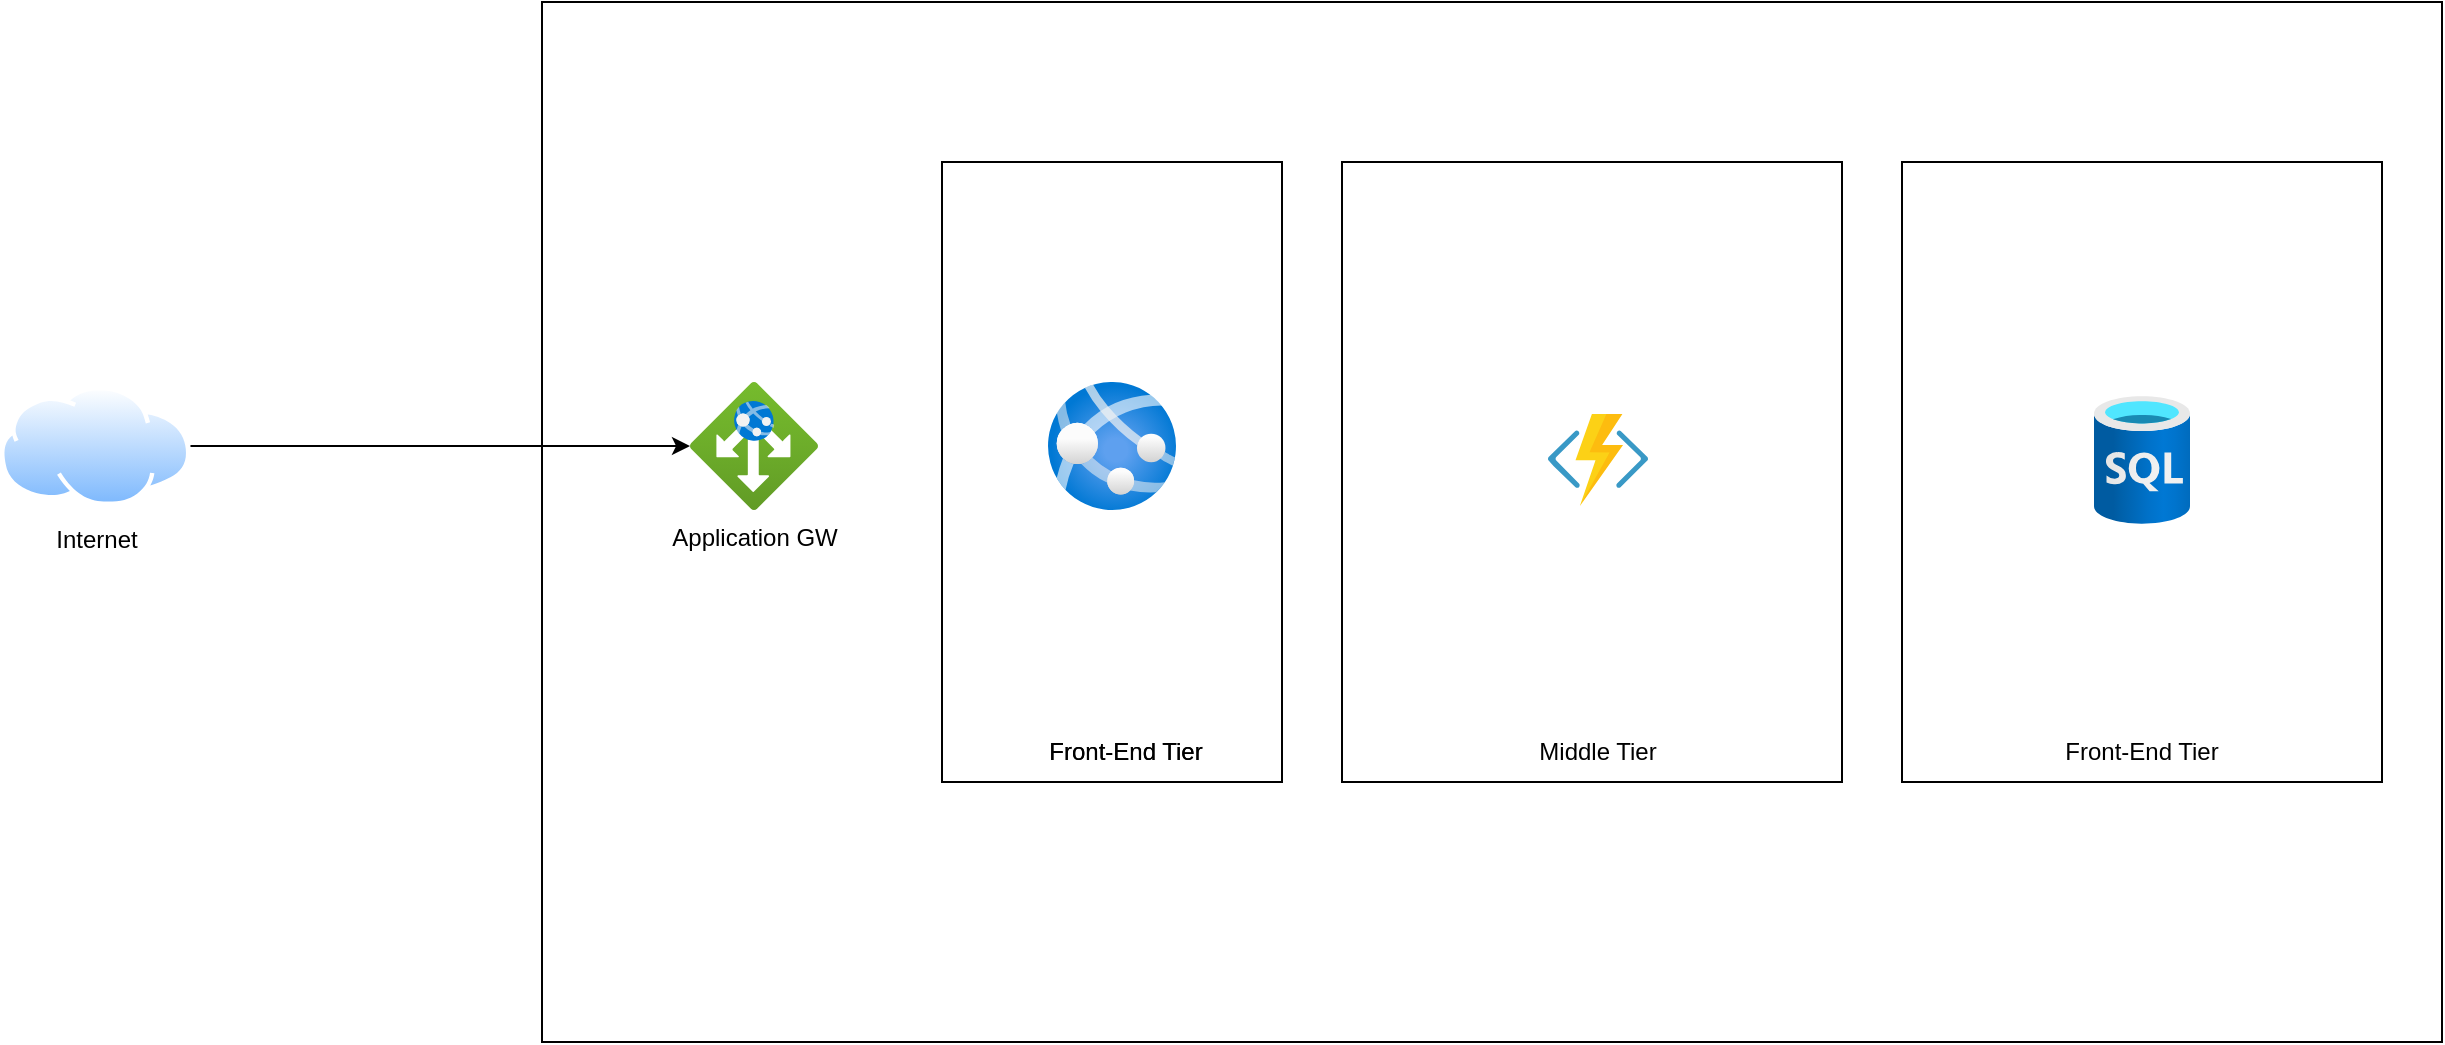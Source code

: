 <mxfile version="21.6.5" type="github">
  <diagram name="Page-1" id="alPhshSXl5excG2jQ6qK">
    <mxGraphModel dx="1908" dy="1012" grid="1" gridSize="10" guides="1" tooltips="1" connect="1" arrows="1" fold="1" page="1" pageScale="1" pageWidth="827" pageHeight="1169" math="0" shadow="0">
      <root>
        <mxCell id="0" />
        <mxCell id="1" parent="0" />
        <mxCell id="oIyeds10D-Jy80htqhCC-4" value="" style="rounded=0;whiteSpace=wrap;html=1;" vertex="1" parent="1">
          <mxGeometry x="340" y="40" width="950" height="520" as="geometry" />
        </mxCell>
        <mxCell id="oIyeds10D-Jy80htqhCC-5" value="" style="rounded=0;whiteSpace=wrap;html=1;" vertex="1" parent="1">
          <mxGeometry x="540" y="120" width="170" height="310" as="geometry" />
        </mxCell>
        <mxCell id="oIyeds10D-Jy80htqhCC-6" value="" style="rounded=0;whiteSpace=wrap;html=1;" vertex="1" parent="1">
          <mxGeometry x="740" y="120" width="250" height="310" as="geometry" />
        </mxCell>
        <mxCell id="oIyeds10D-Jy80htqhCC-7" value="" style="rounded=0;whiteSpace=wrap;html=1;" vertex="1" parent="1">
          <mxGeometry x="1020" y="120" width="240" height="310" as="geometry" />
        </mxCell>
        <mxCell id="oIyeds10D-Jy80htqhCC-21" value="Front-End Tier&lt;br&gt;" style="text;strokeColor=none;align=center;fillColor=none;html=1;verticalAlign=middle;whiteSpace=wrap;rounded=0;" vertex="1" parent="1">
          <mxGeometry x="584" y="400" width="96" height="30" as="geometry" />
        </mxCell>
        <mxCell id="oIyeds10D-Jy80htqhCC-22" value="Middle Tier" style="text;strokeColor=none;align=center;fillColor=none;html=1;verticalAlign=middle;whiteSpace=wrap;rounded=0;" vertex="1" parent="1">
          <mxGeometry x="820" y="400" width="96" height="30" as="geometry" />
        </mxCell>
        <mxCell id="oIyeds10D-Jy80htqhCC-23" value="Front-End Tier&lt;br&gt;" style="text;strokeColor=none;align=center;fillColor=none;html=1;verticalAlign=middle;whiteSpace=wrap;rounded=0;" vertex="1" parent="1">
          <mxGeometry x="584" y="400" width="96" height="30" as="geometry" />
        </mxCell>
        <mxCell id="oIyeds10D-Jy80htqhCC-24" value="Front-End Tier&lt;br&gt;" style="text;strokeColor=none;align=center;fillColor=none;html=1;verticalAlign=middle;whiteSpace=wrap;rounded=0;" vertex="1" parent="1">
          <mxGeometry x="1092" y="400" width="96" height="30" as="geometry" />
        </mxCell>
        <mxCell id="oIyeds10D-Jy80htqhCC-1" value="Application GW" style="image;aspect=fixed;html=1;points=[];align=center;fontSize=12;image=img/lib/azure2/networking/Application_Gateways.svg;" vertex="1" parent="1">
          <mxGeometry x="414" y="230" width="64" height="64" as="geometry" />
        </mxCell>
        <mxCell id="oIyeds10D-Jy80htqhCC-3" style="edgeStyle=orthogonalEdgeStyle;rounded=0;orthogonalLoop=1;jettySize=auto;html=1;" edge="1" parent="1" source="oIyeds10D-Jy80htqhCC-2" target="oIyeds10D-Jy80htqhCC-1">
          <mxGeometry relative="1" as="geometry" />
        </mxCell>
        <mxCell id="oIyeds10D-Jy80htqhCC-2" value="Internet" style="image;aspect=fixed;perimeter=ellipsePerimeter;html=1;align=center;shadow=0;dashed=0;spacingTop=3;image=img/lib/active_directory/internet_cloud.svg;" vertex="1" parent="1">
          <mxGeometry x="69" y="232" width="95.24" height="60" as="geometry" />
        </mxCell>
        <mxCell id="oIyeds10D-Jy80htqhCC-25" value="" style="image;aspect=fixed;html=1;points=[];align=center;fontSize=12;image=img/lib/azure2/app_services/App_Services.svg;" vertex="1" parent="1">
          <mxGeometry x="593" y="230" width="64" height="64" as="geometry" />
        </mxCell>
        <mxCell id="oIyeds10D-Jy80htqhCC-26" value="" style="image;sketch=0;aspect=fixed;html=1;points=[];align=center;fontSize=12;image=img/lib/mscae/Functions.svg;" vertex="1" parent="1">
          <mxGeometry x="843" y="246" width="50" height="46" as="geometry" />
        </mxCell>
        <mxCell id="oIyeds10D-Jy80htqhCC-27" value="" style="image;aspect=fixed;html=1;points=[];align=center;fontSize=12;image=img/lib/azure2/databases/SQL_Database.svg;" vertex="1" parent="1">
          <mxGeometry x="1116" y="237" width="48" height="64" as="geometry" />
        </mxCell>
      </root>
    </mxGraphModel>
  </diagram>
</mxfile>
